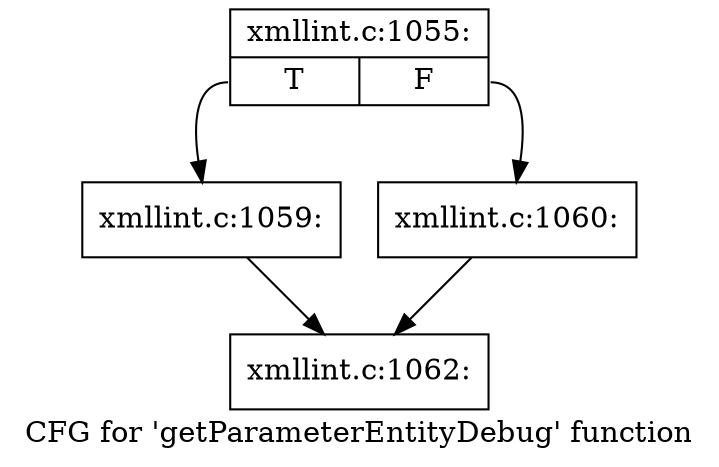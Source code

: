 digraph "CFG for 'getParameterEntityDebug' function" {
	label="CFG for 'getParameterEntityDebug' function";

	Node0x4fe4b80 [shape=record,label="{xmllint.c:1055:|{<s0>T|<s1>F}}"];
	Node0x4fe4b80:s0 -> Node0x4fe5040;
	Node0x4fe4b80:s1 -> Node0x4fe5090;
	Node0x4fe5040 [shape=record,label="{xmllint.c:1059:}"];
	Node0x4fe5040 -> Node0x4fe6430;
	Node0x4fe5090 [shape=record,label="{xmllint.c:1060:}"];
	Node0x4fe5090 -> Node0x4fe6430;
	Node0x4fe6430 [shape=record,label="{xmllint.c:1062:}"];
}
